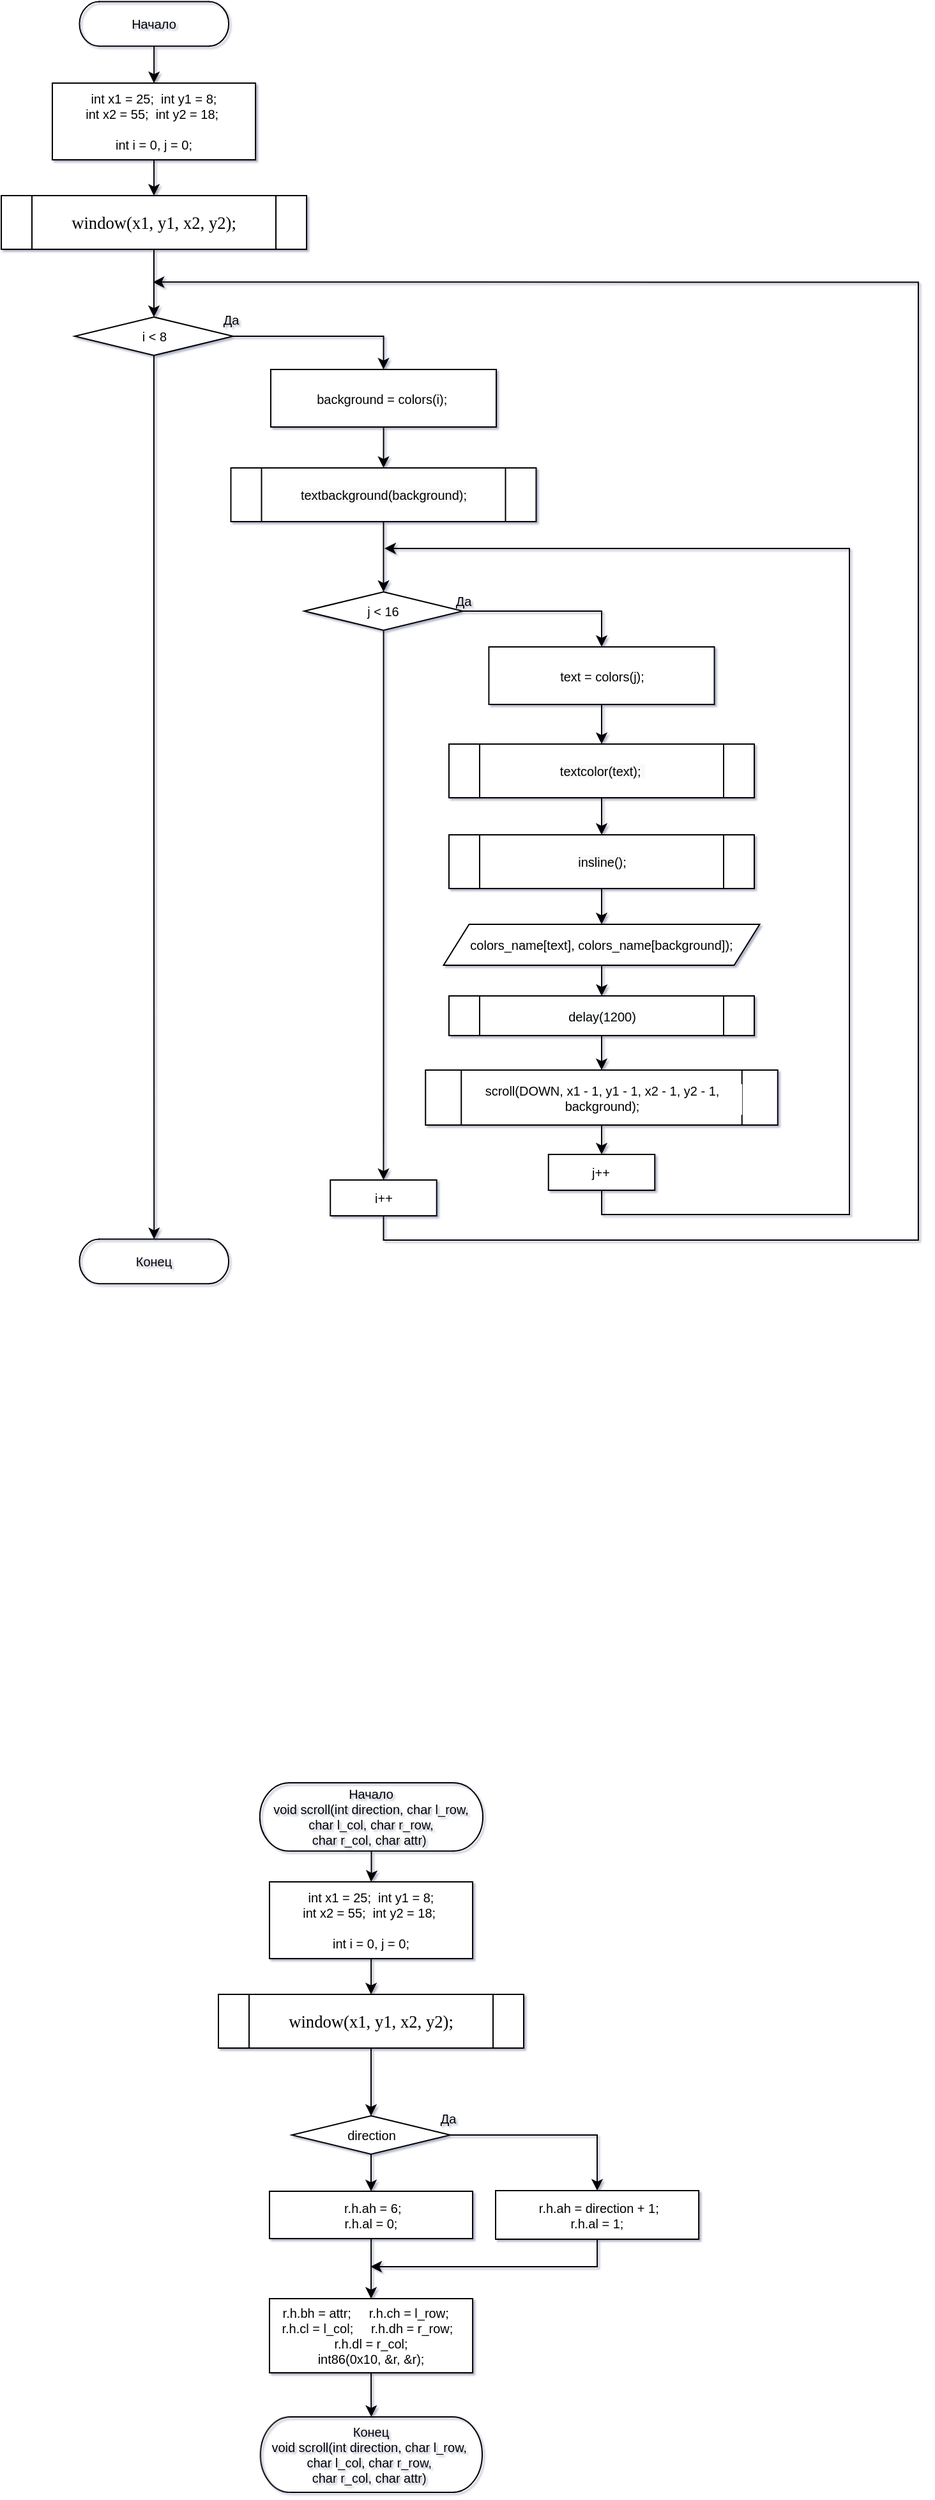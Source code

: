 <mxfile version="13.7.9" type="device"><diagram id="0DTteUPfKCmF6ZdmUh_R" name="Page-1"><mxGraphModel dx="2302" dy="1192" grid="0" gridSize="10" guides="1" tooltips="1" connect="1" arrows="1" fold="1" page="1" pageScale="1" pageWidth="827" pageHeight="1169" math="0" shadow="1"><root><mxCell id="0"/><mxCell id="1" parent="0"/><mxCell id="zl488S9B5kpi-l80D35u-176" style="edgeStyle=orthogonalEdgeStyle;rounded=0;sketch=0;orthogonalLoop=1;jettySize=auto;html=1;entryX=0.5;entryY=0;entryDx=0;entryDy=0;shadow=0;endArrow=none;" parent="1" edge="1"><mxGeometry relative="1" as="geometry"><mxPoint x="374" y="1857.38" as="sourcePoint"/></mxGeometry></mxCell><mxCell id="pWyS_7PdkaVKd7LZLfIe-5" style="edgeStyle=orthogonalEdgeStyle;rounded=0;orthogonalLoop=1;jettySize=auto;html=1;entryX=0.5;entryY=0;entryDx=0;entryDy=0;endArrow=none;endFill=0;" parent="1" edge="1"><mxGeometry relative="1" as="geometry"><mxPoint x="526.92" y="4485" as="sourcePoint"/></mxGeometry></mxCell><mxCell id="vOtyQejZ2BpMLUY1EMYe-66" value="Конец" style="group;fontSize=10;align=center;verticalAlign=middle;" parent="1" vertex="1" connectable="0"><mxGeometry x="115.94" y="1051" width="117.11" height="35.38" as="geometry"/></mxCell><mxCell id="vOtyQejZ2BpMLUY1EMYe-67" value="" style="verticalLabelPosition=bottom;verticalAlign=middle;html=1;shape=mxgraph.basic.arc;startAngle=0;endAngle=0.5;shadow=0;gradientColor=none;fontSize=10;fontColor=#000000;align=center;" parent="vOtyQejZ2BpMLUY1EMYe-66" vertex="1"><mxGeometry x="86.114" y="0.29" width="30.996" height="34.799" as="geometry"/></mxCell><mxCell id="vOtyQejZ2BpMLUY1EMYe-68" value="" style="shape=partialRectangle;whiteSpace=wrap;html=1;left=0;right=0;fillColor=none;shadow=0;fontSize=10;fontColor=#000000;align=center;verticalAlign=middle;" parent="vOtyQejZ2BpMLUY1EMYe-66" vertex="1"><mxGeometry x="15.776" y="0.29" width="85.836" height="34.799" as="geometry"/></mxCell><mxCell id="vOtyQejZ2BpMLUY1EMYe-69" value="" style="verticalLabelPosition=bottom;verticalAlign=middle;html=1;shape=mxgraph.basic.arc;startAngle=0;endAngle=0.5;shadow=0;gradientColor=none;fontSize=10;fontColor=#000000;rotation=-179;align=center;" parent="vOtyQejZ2BpMLUY1EMYe-66" vertex="1"><mxGeometry x="0.278" y="0.29" width="30.996" height="34.799" as="geometry"/></mxCell><mxCell id="JJxcyFouEvptobeiT7WV-11" style="edgeStyle=orthogonalEdgeStyle;rounded=0;orthogonalLoop=1;jettySize=auto;html=1;entryX=0.5;entryY=0;entryDx=0;entryDy=0;" parent="1" source="JJxcyFouEvptobeiT7WV-2" target="JJxcyFouEvptobeiT7WV-10" edge="1"><mxGeometry relative="1" as="geometry"/></mxCell><mxCell id="JJxcyFouEvptobeiT7WV-2" value="&lt;p class=&quot;MsoNormal&quot; style=&quot;background: white&quot;&gt;&lt;span lang=&quot;EN-US&quot; style=&quot;font-size: 10pt ; font-family: &amp;#34;consolas&amp;#34;&quot;&gt;window(x1, y1, x2, y2);&lt;/span&gt;&lt;/p&gt;" style="shape=process;whiteSpace=wrap;html=1;backgroundOutline=1;fontSize=10;" parent="1" vertex="1"><mxGeometry x="55.0" y="235" width="239" height="42" as="geometry"/></mxCell><mxCell id="JJxcyFouEvptobeiT7WV-3" value="Начало" style="group;fontSize=10;align=center;verticalAlign=middle;" parent="1" vertex="1" connectable="0"><mxGeometry x="115.94" y="83" width="117.11" height="35.38" as="geometry"/></mxCell><mxCell id="JJxcyFouEvptobeiT7WV-4" value="" style="verticalLabelPosition=bottom;verticalAlign=middle;html=1;shape=mxgraph.basic.arc;startAngle=0;endAngle=0.5;shadow=0;gradientColor=none;fontSize=10;fontColor=#000000;align=center;" parent="JJxcyFouEvptobeiT7WV-3" vertex="1"><mxGeometry x="86.114" y="0.29" width="30.996" height="34.799" as="geometry"/></mxCell><mxCell id="JJxcyFouEvptobeiT7WV-5" value="" style="shape=partialRectangle;whiteSpace=wrap;html=1;left=0;right=0;fillColor=none;shadow=0;fontSize=10;fontColor=#000000;align=center;verticalAlign=middle;" parent="JJxcyFouEvptobeiT7WV-3" vertex="1"><mxGeometry x="15.776" y="0.29" width="85.836" height="34.799" as="geometry"/></mxCell><mxCell id="JJxcyFouEvptobeiT7WV-6" value="" style="verticalLabelPosition=bottom;verticalAlign=middle;html=1;shape=mxgraph.basic.arc;startAngle=0;endAngle=0.5;shadow=0;gradientColor=none;fontSize=10;fontColor=#000000;rotation=-179;align=center;" parent="JJxcyFouEvptobeiT7WV-3" vertex="1"><mxGeometry x="0.278" y="0.29" width="30.996" height="34.799" as="geometry"/></mxCell><mxCell id="JJxcyFouEvptobeiT7WV-9" style="edgeStyle=orthogonalEdgeStyle;rounded=0;orthogonalLoop=1;jettySize=auto;html=1;entryX=0.5;entryY=0;entryDx=0;entryDy=0;" parent="1" source="JJxcyFouEvptobeiT7WV-7" target="JJxcyFouEvptobeiT7WV-2" edge="1"><mxGeometry relative="1" as="geometry"/></mxCell><mxCell id="JJxcyFouEvptobeiT7WV-7" value="int x1 = 25;&amp;nbsp; int y1 = 8; &lt;br&gt;int x2 = 55;&amp;nbsp; int y2 = 18;&amp;nbsp;&lt;br&gt;&lt;br&gt;int i = 0, j = 0;" style="rounded=0;whiteSpace=wrap;html=1;fontSize=10;align=center;verticalAlign=middle;" parent="1" vertex="1"><mxGeometry x="94.97" y="147" width="159.06" height="60" as="geometry"/></mxCell><mxCell id="JJxcyFouEvptobeiT7WV-8" style="edgeStyle=orthogonalEdgeStyle;rounded=0;orthogonalLoop=1;jettySize=auto;html=1;entryX=0.5;entryY=0;entryDx=0;entryDy=0;" parent="1" source="JJxcyFouEvptobeiT7WV-5" target="JJxcyFouEvptobeiT7WV-7" edge="1"><mxGeometry relative="1" as="geometry"/></mxCell><mxCell id="JJxcyFouEvptobeiT7WV-13" style="edgeStyle=orthogonalEdgeStyle;rounded=0;orthogonalLoop=1;jettySize=auto;html=1;entryX=0.5;entryY=0;entryDx=0;entryDy=0;" parent="1" source="JJxcyFouEvptobeiT7WV-10" target="JJxcyFouEvptobeiT7WV-12" edge="1"><mxGeometry relative="1" as="geometry"/></mxCell><mxCell id="JJxcyFouEvptobeiT7WV-39" style="edgeStyle=orthogonalEdgeStyle;rounded=0;orthogonalLoop=1;jettySize=auto;html=1;entryX=0.5;entryY=0;entryDx=0;entryDy=0;" parent="1" source="JJxcyFouEvptobeiT7WV-10" target="vOtyQejZ2BpMLUY1EMYe-68" edge="1"><mxGeometry relative="1" as="geometry"/></mxCell><mxCell id="JJxcyFouEvptobeiT7WV-10" value="i &amp;lt; 8" style="rhombus;whiteSpace=wrap;html=1;fontSize=10;align=center;verticalAlign=middle;" parent="1" vertex="1"><mxGeometry x="112.5" y="330" width="124" height="30" as="geometry"/></mxCell><mxCell id="JJxcyFouEvptobeiT7WV-23" style="edgeStyle=orthogonalEdgeStyle;rounded=0;orthogonalLoop=1;jettySize=auto;html=1;entryX=0.5;entryY=0;entryDx=0;entryDy=0;" parent="1" source="JJxcyFouEvptobeiT7WV-12" target="JJxcyFouEvptobeiT7WV-21" edge="1"><mxGeometry relative="1" as="geometry"/></mxCell><mxCell id="JJxcyFouEvptobeiT7WV-12" value="background = colors(i);&amp;nbsp;" style="rounded=0;whiteSpace=wrap;html=1;fontSize=10;align=center;verticalAlign=middle;" parent="1" vertex="1"><mxGeometry x="265.97" y="371" width="176.56" height="45" as="geometry"/></mxCell><mxCell id="JJxcyFouEvptobeiT7WV-20" style="edgeStyle=orthogonalEdgeStyle;rounded=0;orthogonalLoop=1;jettySize=auto;html=1;entryX=0.5;entryY=0;entryDx=0;entryDy=0;" parent="1" source="JJxcyFouEvptobeiT7WV-14" target="JJxcyFouEvptobeiT7WV-16" edge="1"><mxGeometry relative="1" as="geometry"/></mxCell><mxCell id="JJxcyFouEvptobeiT7WV-36" style="edgeStyle=orthogonalEdgeStyle;rounded=0;orthogonalLoop=1;jettySize=auto;html=1;entryX=0.5;entryY=0;entryDx=0;entryDy=0;" parent="1" source="JJxcyFouEvptobeiT7WV-14" target="JJxcyFouEvptobeiT7WV-34" edge="1"><mxGeometry relative="1" as="geometry"><mxPoint x="354.25" y="991.833" as="targetPoint"/></mxGeometry></mxCell><mxCell id="JJxcyFouEvptobeiT7WV-14" value="j &amp;lt; 16" style="rhombus;whiteSpace=wrap;html=1;fontSize=10;align=center;verticalAlign=middle;" parent="1" vertex="1"><mxGeometry x="292.25" y="545" width="124" height="30" as="geometry"/></mxCell><mxCell id="JJxcyFouEvptobeiT7WV-26" style="edgeStyle=orthogonalEdgeStyle;rounded=0;orthogonalLoop=1;jettySize=auto;html=1;entryX=0.5;entryY=0;entryDx=0;entryDy=0;" parent="1" source="JJxcyFouEvptobeiT7WV-16" target="JJxcyFouEvptobeiT7WV-25" edge="1"><mxGeometry relative="1" as="geometry"/></mxCell><mxCell id="JJxcyFouEvptobeiT7WV-16" value="text = colors(j);" style="rounded=0;whiteSpace=wrap;html=1;fontSize=10;align=center;verticalAlign=middle;" parent="1" vertex="1"><mxGeometry x="436.72" y="588" width="176.56" height="45" as="geometry"/></mxCell><mxCell id="JJxcyFouEvptobeiT7WV-31" style="edgeStyle=orthogonalEdgeStyle;rounded=0;orthogonalLoop=1;jettySize=auto;html=1;entryX=0.5;entryY=0;entryDx=0;entryDy=0;" parent="1" source="JJxcyFouEvptobeiT7WV-17" target="JJxcyFouEvptobeiT7WV-29" edge="1"><mxGeometry relative="1" as="geometry"/></mxCell><mxCell id="JJxcyFouEvptobeiT7WV-17" value="colors_name[text], colors_name[background]);" style="shape=parallelogram;perimeter=parallelogramPerimeter;whiteSpace=wrap;html=1;fixedSize=1;fontSize=10;align=center;verticalAlign=middle;" parent="1" vertex="1"><mxGeometry x="401.25" y="805" width="247.51" height="32" as="geometry"/></mxCell><mxCell id="JJxcyFouEvptobeiT7WV-18" value="Да" style="text;html=1;strokeColor=none;fillColor=none;align=center;verticalAlign=middle;whiteSpace=wrap;rounded=0;fontSize=10;" parent="1" vertex="1"><mxGeometry x="215.22" y="323" width="40" height="17.49" as="geometry"/></mxCell><mxCell id="JJxcyFouEvptobeiT7WV-19" value="Да" style="text;html=1;strokeColor=none;fillColor=none;align=center;verticalAlign=middle;whiteSpace=wrap;rounded=0;fontSize=10;" parent="1" vertex="1"><mxGeometry x="396.72" y="543" width="40" height="17.49" as="geometry"/></mxCell><mxCell id="JJxcyFouEvptobeiT7WV-24" style="edgeStyle=orthogonalEdgeStyle;rounded=0;orthogonalLoop=1;jettySize=auto;html=1;entryX=0.5;entryY=0;entryDx=0;entryDy=0;" parent="1" source="JJxcyFouEvptobeiT7WV-21" target="JJxcyFouEvptobeiT7WV-14" edge="1"><mxGeometry relative="1" as="geometry"/></mxCell><mxCell id="JJxcyFouEvptobeiT7WV-21" value="&lt;p class=&quot;MsoNormal&quot; style=&quot;background: white&quot;&gt;&lt;span style=&quot;background-color: rgb(248 , 249 , 250)&quot;&gt;textbackground(background);&lt;/span&gt;&lt;br&gt;&lt;/p&gt;" style="shape=process;whiteSpace=wrap;html=1;backgroundOutline=1;fontSize=10;" parent="1" vertex="1"><mxGeometry x="234.75" y="448" width="239" height="42" as="geometry"/></mxCell><mxCell id="JJxcyFouEvptobeiT7WV-28" style="edgeStyle=orthogonalEdgeStyle;rounded=0;orthogonalLoop=1;jettySize=auto;html=1;entryX=0.5;entryY=0;entryDx=0;entryDy=0;" parent="1" source="JJxcyFouEvptobeiT7WV-25" target="JJxcyFouEvptobeiT7WV-27" edge="1"><mxGeometry relative="1" as="geometry"/></mxCell><mxCell id="JJxcyFouEvptobeiT7WV-25" value="&lt;p class=&quot;MsoNormal&quot; style=&quot;background: white&quot;&gt;&lt;span style=&quot;background-color: rgb(248 , 249 , 250)&quot;&gt;textcolor(text);&amp;nbsp;&lt;/span&gt;&lt;br&gt;&lt;/p&gt;" style="shape=process;whiteSpace=wrap;html=1;backgroundOutline=1;fontSize=10;" parent="1" vertex="1"><mxGeometry x="405.5" y="664" width="239" height="42" as="geometry"/></mxCell><mxCell id="JJxcyFouEvptobeiT7WV-30" style="edgeStyle=orthogonalEdgeStyle;rounded=0;orthogonalLoop=1;jettySize=auto;html=1;entryX=0.5;entryY=0;entryDx=0;entryDy=0;" parent="1" source="JJxcyFouEvptobeiT7WV-27" target="JJxcyFouEvptobeiT7WV-17" edge="1"><mxGeometry relative="1" as="geometry"/></mxCell><mxCell id="JJxcyFouEvptobeiT7WV-27" value="&lt;p class=&quot;MsoNormal&quot; style=&quot;background: white&quot;&gt;&lt;span style=&quot;background-color: rgb(248 , 249 , 250)&quot;&gt;insline();&lt;/span&gt;&lt;br&gt;&lt;/p&gt;" style="shape=process;whiteSpace=wrap;html=1;backgroundOutline=1;fontSize=10;" parent="1" vertex="1"><mxGeometry x="405.5" y="735" width="239" height="42" as="geometry"/></mxCell><mxCell id="JJxcyFouEvptobeiT7WV-32" style="edgeStyle=orthogonalEdgeStyle;rounded=0;orthogonalLoop=1;jettySize=auto;html=1;entryX=0.5;entryY=0;entryDx=0;entryDy=0;" parent="1" source="EGRYR8TXsHlUcPml2imP-1" target="JJxcyFouEvptobeiT7WV-33" edge="1"><mxGeometry relative="1" as="geometry"><mxPoint x="525.0" y="939" as="targetPoint"/></mxGeometry></mxCell><mxCell id="JJxcyFouEvptobeiT7WV-29" value="&lt;p class=&quot;MsoNormal&quot; style=&quot;background: white&quot;&gt;&lt;span style=&quot;background-color: rgb(248 , 249 , 250)&quot;&gt;delay(1200)&lt;/span&gt;&lt;br&gt;&lt;/p&gt;" style="shape=process;whiteSpace=wrap;html=1;backgroundOutline=1;fontSize=10;" parent="1" vertex="1"><mxGeometry x="405.5" y="861" width="239" height="31" as="geometry"/></mxCell><mxCell id="JJxcyFouEvptobeiT7WV-35" style="edgeStyle=orthogonalEdgeStyle;rounded=0;orthogonalLoop=1;jettySize=auto;html=1;" parent="1" source="JJxcyFouEvptobeiT7WV-33" edge="1"><mxGeometry relative="1" as="geometry"><mxPoint x="354.97" y="511" as="targetPoint"/><Array as="points"><mxPoint x="525" y="1032"/><mxPoint x="719" y="1032"/><mxPoint x="719" y="511"/></Array></mxGeometry></mxCell><mxCell id="JJxcyFouEvptobeiT7WV-33" value="j++" style="rounded=0;whiteSpace=wrap;html=1;fontSize=10;align=center;verticalAlign=middle;" parent="1" vertex="1"><mxGeometry x="483.38" y="985" width="83.25" height="28" as="geometry"/></mxCell><mxCell id="JJxcyFouEvptobeiT7WV-38" style="edgeStyle=orthogonalEdgeStyle;rounded=0;orthogonalLoop=1;jettySize=auto;html=1;" parent="1" source="JJxcyFouEvptobeiT7WV-34" edge="1"><mxGeometry relative="1" as="geometry"><mxPoint x="173.637" y="302.667" as="targetPoint"/><Array as="points"><mxPoint x="353.97" y="1052"/><mxPoint x="772.97" y="1052"/><mxPoint x="772.97" y="303"/></Array></mxGeometry></mxCell><mxCell id="JJxcyFouEvptobeiT7WV-34" value="i++" style="rounded=0;whiteSpace=wrap;html=1;fontSize=10;align=center;verticalAlign=middle;" parent="1" vertex="1"><mxGeometry x="312.62" y="1005" width="83.25" height="28" as="geometry"/></mxCell><mxCell id="EGRYR8TXsHlUcPml2imP-1" value="&lt;p class=&quot;MsoNormal&quot; style=&quot;background: white&quot;&gt;scroll(DOWN, x1 - 1, y1 - 1, x2 - 1, y2 - 1, background);&lt;br&gt;&lt;/p&gt;" style="shape=process;whiteSpace=wrap;html=1;backgroundOutline=1;fontSize=10;" vertex="1" parent="1"><mxGeometry x="387.13" y="919" width="275.75" height="43" as="geometry"/></mxCell><mxCell id="EGRYR8TXsHlUcPml2imP-2" style="edgeStyle=orthogonalEdgeStyle;rounded=0;orthogonalLoop=1;jettySize=auto;html=1;entryX=0.5;entryY=0;entryDx=0;entryDy=0;" edge="1" parent="1" source="JJxcyFouEvptobeiT7WV-29" target="EGRYR8TXsHlUcPml2imP-1"><mxGeometry relative="1" as="geometry"><mxPoint x="525.005" y="985.0" as="targetPoint"/><mxPoint x="525.005" y="892.0" as="sourcePoint"/></mxGeometry></mxCell><mxCell id="EGRYR8TXsHlUcPml2imP-3" value="Конец&#10;void scroll(int direction, char l_row, &#10;char l_col, char r_row, &#10;char r_col, char attr) " style="group;fontSize=10;align=center;verticalAlign=middle;" vertex="1" connectable="0" parent="1"><mxGeometry x="257.47" y="1972" width="174.06" height="60" as="geometry"/></mxCell><mxCell id="EGRYR8TXsHlUcPml2imP-4" value="" style="verticalLabelPosition=bottom;verticalAlign=middle;html=1;shape=mxgraph.basic.arc;startAngle=0;endAngle=0.5;shadow=0;gradientColor=none;fontSize=10;fontColor=#000000;align=center;" vertex="1" parent="EGRYR8TXsHlUcPml2imP-3"><mxGeometry x="127.99" y="0.493" width="46.07" height="59.015" as="geometry"/></mxCell><mxCell id="EGRYR8TXsHlUcPml2imP-5" value="" style="shape=partialRectangle;whiteSpace=wrap;html=1;left=0;right=0;fillColor=none;shadow=0;fontSize=10;fontColor=#000000;align=center;verticalAlign=middle;" vertex="1" parent="EGRYR8TXsHlUcPml2imP-3"><mxGeometry x="23.448" y="0.493" width="127.577" height="59.015" as="geometry"/></mxCell><mxCell id="EGRYR8TXsHlUcPml2imP-6" value="" style="verticalLabelPosition=bottom;verticalAlign=middle;html=1;shape=mxgraph.basic.arc;startAngle=0;endAngle=0.5;shadow=0;gradientColor=none;fontSize=10;fontColor=#000000;rotation=-179;align=center;" vertex="1" parent="EGRYR8TXsHlUcPml2imP-3"><mxGeometry x="0.413" y="0.493" width="46.07" height="59.015" as="geometry"/></mxCell><mxCell id="EGRYR8TXsHlUcPml2imP-7" style="edgeStyle=orthogonalEdgeStyle;rounded=0;orthogonalLoop=1;jettySize=auto;html=1;entryX=0.5;entryY=0;entryDx=0;entryDy=0;" edge="1" parent="1" source="EGRYR8TXsHlUcPml2imP-8" target="EGRYR8TXsHlUcPml2imP-18"><mxGeometry relative="1" as="geometry"/></mxCell><mxCell id="EGRYR8TXsHlUcPml2imP-8" value="&lt;p class=&quot;MsoNormal&quot; style=&quot;background: white&quot;&gt;&lt;span lang=&quot;EN-US&quot; style=&quot;font-size: 10pt ; font-family: &amp;#34;consolas&amp;#34;&quot;&gt;window(x1, y1, x2, y2);&lt;/span&gt;&lt;/p&gt;" style="shape=process;whiteSpace=wrap;html=1;backgroundOutline=1;fontSize=10;" vertex="1" parent="1"><mxGeometry x="225" y="1642" width="239" height="42" as="geometry"/></mxCell><mxCell id="EGRYR8TXsHlUcPml2imP-9" value="Начало&#10;void scroll(int direction, char l_row, &#10;char l_col, char r_row, &#10;char r_col, char attr) " style="group;fontSize=10;align=center;verticalAlign=middle;" vertex="1" connectable="0" parent="1"><mxGeometry x="256.98" y="1476" width="175.05" height="54.38" as="geometry"/></mxCell><mxCell id="EGRYR8TXsHlUcPml2imP-10" value="" style="verticalLabelPosition=bottom;verticalAlign=middle;html=1;shape=mxgraph.basic.arc;startAngle=0;endAngle=0.5;shadow=0;gradientColor=none;fontSize=10;fontColor=#000000;align=center;" vertex="1" parent="EGRYR8TXsHlUcPml2imP-9"><mxGeometry x="128.718" y="0.446" width="46.332" height="53.487" as="geometry"/></mxCell><mxCell id="EGRYR8TXsHlUcPml2imP-11" value="" style="shape=partialRectangle;whiteSpace=wrap;html=1;left=0;right=0;fillColor=none;shadow=0;fontSize=10;fontColor=#000000;align=center;verticalAlign=middle;" vertex="1" parent="EGRYR8TXsHlUcPml2imP-9"><mxGeometry x="23.581" y="0.446" width="128.303" height="53.487" as="geometry"/></mxCell><mxCell id="EGRYR8TXsHlUcPml2imP-12" value="" style="verticalLabelPosition=bottom;verticalAlign=middle;html=1;shape=mxgraph.basic.arc;startAngle=0;endAngle=0.5;shadow=0;gradientColor=none;fontSize=10;fontColor=#000000;rotation=-179;align=center;" vertex="1" parent="EGRYR8TXsHlUcPml2imP-9"><mxGeometry x="0.415" y="0.446" width="46.332" height="53.487" as="geometry"/></mxCell><mxCell id="EGRYR8TXsHlUcPml2imP-13" style="edgeStyle=orthogonalEdgeStyle;rounded=0;orthogonalLoop=1;jettySize=auto;html=1;entryX=0.5;entryY=0;entryDx=0;entryDy=0;" edge="1" parent="1" source="EGRYR8TXsHlUcPml2imP-14" target="EGRYR8TXsHlUcPml2imP-8"><mxGeometry relative="1" as="geometry"/></mxCell><mxCell id="EGRYR8TXsHlUcPml2imP-14" value="int x1 = 25;&amp;nbsp; int y1 = 8; &lt;br&gt;int x2 = 55;&amp;nbsp; int y2 = 18;&amp;nbsp;&lt;br&gt;&lt;br&gt;int i = 0, j = 0;" style="rounded=0;whiteSpace=wrap;html=1;fontSize=10;align=center;verticalAlign=middle;" vertex="1" parent="1"><mxGeometry x="264.97" y="1554" width="159.06" height="60" as="geometry"/></mxCell><mxCell id="EGRYR8TXsHlUcPml2imP-15" style="edgeStyle=orthogonalEdgeStyle;rounded=0;orthogonalLoop=1;jettySize=auto;html=1;entryX=0.5;entryY=0;entryDx=0;entryDy=0;" edge="1" parent="1" source="EGRYR8TXsHlUcPml2imP-11" target="EGRYR8TXsHlUcPml2imP-14"><mxGeometry relative="1" as="geometry"/></mxCell><mxCell id="EGRYR8TXsHlUcPml2imP-45" style="edgeStyle=orthogonalEdgeStyle;rounded=0;orthogonalLoop=1;jettySize=auto;html=1;entryX=0.5;entryY=0;entryDx=0;entryDy=0;" edge="1" parent="1" source="EGRYR8TXsHlUcPml2imP-18" target="EGRYR8TXsHlUcPml2imP-44"><mxGeometry relative="1" as="geometry"/></mxCell><mxCell id="EGRYR8TXsHlUcPml2imP-46" style="edgeStyle=orthogonalEdgeStyle;rounded=0;orthogonalLoop=1;jettySize=auto;html=1;entryX=0.5;entryY=0;entryDx=0;entryDy=0;" edge="1" parent="1" source="EGRYR8TXsHlUcPml2imP-18" target="EGRYR8TXsHlUcPml2imP-47"><mxGeometry relative="1" as="geometry"><mxPoint x="344.5" y="1877.571" as="targetPoint"/></mxGeometry></mxCell><mxCell id="EGRYR8TXsHlUcPml2imP-18" value="direction" style="rhombus;whiteSpace=wrap;html=1;fontSize=10;align=center;verticalAlign=middle;" vertex="1" parent="1"><mxGeometry x="282.5" y="1737" width="124" height="30" as="geometry"/></mxCell><mxCell id="EGRYR8TXsHlUcPml2imP-28" value="Да" style="text;html=1;strokeColor=none;fillColor=none;align=center;verticalAlign=middle;whiteSpace=wrap;rounded=0;fontSize=10;" vertex="1" parent="1"><mxGeometry x="385.22" y="1730" width="40" height="17.49" as="geometry"/></mxCell><mxCell id="EGRYR8TXsHlUcPml2imP-48" style="edgeStyle=orthogonalEdgeStyle;rounded=0;orthogonalLoop=1;jettySize=auto;html=1;" edge="1" parent="1" source="EGRYR8TXsHlUcPml2imP-44"><mxGeometry relative="1" as="geometry"><mxPoint x="344" y="1855" as="targetPoint"/><Array as="points"><mxPoint x="522" y="1855"/></Array></mxGeometry></mxCell><mxCell id="EGRYR8TXsHlUcPml2imP-44" value="&amp;nbsp; &amp;nbsp; &amp;nbsp; &amp;nbsp; r.h.ah = direction + 1;&amp;nbsp; &amp;nbsp; &amp;nbsp; &amp;nbsp; &amp;nbsp;r.h.al = 1;&amp;nbsp;" style="rounded=0;whiteSpace=wrap;html=1;fontSize=10;align=center;verticalAlign=middle;" vertex="1" parent="1"><mxGeometry x="442" y="1795.5" width="159.06" height="38" as="geometry"/></mxCell><mxCell id="EGRYR8TXsHlUcPml2imP-50" style="edgeStyle=orthogonalEdgeStyle;rounded=0;orthogonalLoop=1;jettySize=auto;html=1;entryX=0.5;entryY=0;entryDx=0;entryDy=0;" edge="1" parent="1" source="EGRYR8TXsHlUcPml2imP-47" target="EGRYR8TXsHlUcPml2imP-49"><mxGeometry relative="1" as="geometry"><mxPoint x="389.381" y="1958.524" as="targetPoint"/></mxGeometry></mxCell><mxCell id="EGRYR8TXsHlUcPml2imP-47" value="&amp;nbsp; &amp;nbsp; &amp;nbsp; &amp;nbsp; r.h.ah = 6;&amp;nbsp; &amp;nbsp; &amp;nbsp; &amp;nbsp; &lt;br&gt;&amp;nbsp;r.h.al = 0;&amp;nbsp;" style="rounded=0;whiteSpace=wrap;html=1;fontSize=10;align=center;verticalAlign=middle;" vertex="1" parent="1"><mxGeometry x="264.97" y="1796" width="159.06" height="37" as="geometry"/></mxCell><mxCell id="EGRYR8TXsHlUcPml2imP-51" style="edgeStyle=orthogonalEdgeStyle;rounded=0;orthogonalLoop=1;jettySize=auto;html=1;entryX=0.5;entryY=0;entryDx=0;entryDy=0;" edge="1" parent="1" source="EGRYR8TXsHlUcPml2imP-49" target="EGRYR8TXsHlUcPml2imP-5"><mxGeometry relative="1" as="geometry"/></mxCell><mxCell id="EGRYR8TXsHlUcPml2imP-49" value="r.h.bh = attr;&amp;nbsp; &amp;nbsp; &amp;nbsp;r.h.ch = l_row;&amp;nbsp; &amp;nbsp; &amp;nbsp;r.h.cl = l_col;&amp;nbsp; &amp;nbsp; &amp;nbsp;r.h.dh = r_row;&amp;nbsp; &amp;nbsp; &amp;nbsp;r.h.dl = r_col;&amp;nbsp;&lt;br&gt;int86(0x10, &amp;amp;r, &amp;amp;r);" style="rounded=0;whiteSpace=wrap;html=1;fontSize=10;align=center;verticalAlign=middle;" vertex="1" parent="1"><mxGeometry x="264.98" y="1880" width="159.06" height="58" as="geometry"/></mxCell></root></mxGraphModel></diagram></mxfile>